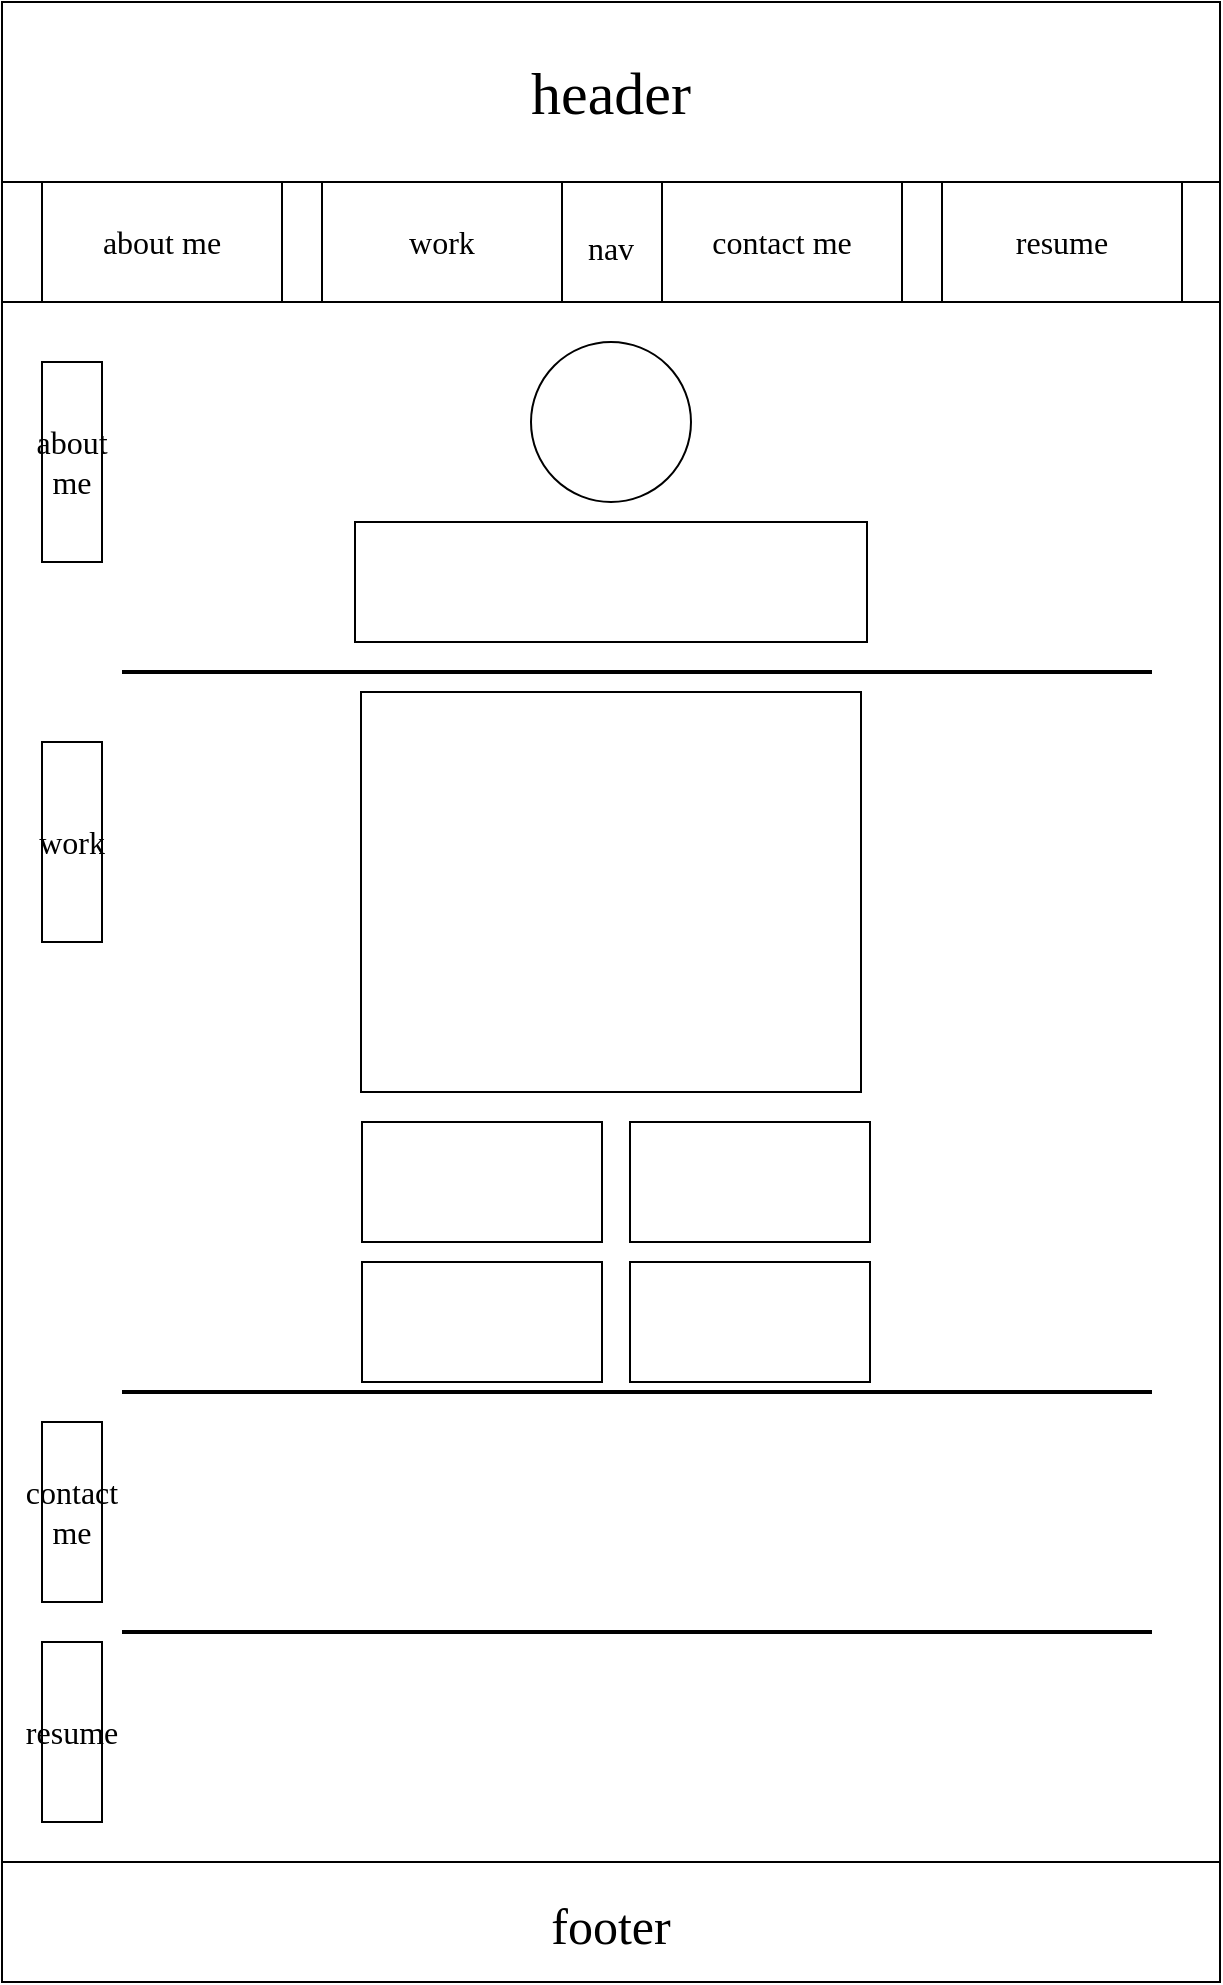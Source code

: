 <mxfile version="18.0.2" type="github">
  <diagram id="znXQW1nJpcu_wtPZKI09" name="Page-1">
    <mxGraphModel dx="691" dy="748" grid="1" gridSize="10" guides="1" tooltips="1" connect="1" arrows="1" fold="1" page="1" pageScale="1" pageWidth="827" pageHeight="1169" background="none" math="0" shadow="0">
      <root>
        <mxCell id="0" />
        <mxCell id="1" parent="0" />
        <mxCell id="AYc5HtcItQ-9JG9zhwu2-2" value="" style="rounded=0;whiteSpace=wrap;html=1;" parent="1" vertex="1">
          <mxGeometry x="100" y="40" width="609" height="990" as="geometry" />
        </mxCell>
        <mxCell id="AYc5HtcItQ-9JG9zhwu2-25" value="header" style="rounded=0;whiteSpace=wrap;html=1;fontFamily=Verdana;fontSize=30;" parent="1" vertex="1">
          <mxGeometry x="100" y="40" width="609" height="90" as="geometry" />
        </mxCell>
        <mxCell id="AYc5HtcItQ-9JG9zhwu2-26" value="&lt;font style=&quot;font-size: 25px;&quot;&gt;footer&lt;/font&gt;" style="rounded=0;whiteSpace=wrap;html=1;fontFamily=Verdana;fontSize=30;" parent="1" vertex="1">
          <mxGeometry x="100" y="970" width="609" height="60" as="geometry" />
        </mxCell>
        <mxCell id="AYc5HtcItQ-9JG9zhwu2-27" value="&lt;font style=&quot;font-size: 16px;&quot;&gt;nav&lt;/font&gt;" style="rounded=0;whiteSpace=wrap;html=1;fontFamily=Verdana;fontSize=25;" parent="1" vertex="1">
          <mxGeometry x="100" y="130" width="609" height="60" as="geometry" />
        </mxCell>
        <mxCell id="AYc5HtcItQ-9JG9zhwu2-28" value="about me" style="rounded=0;whiteSpace=wrap;html=1;fontFamily=Verdana;fontSize=16;" parent="1" vertex="1">
          <mxGeometry x="120" y="130" width="120" height="60" as="geometry" />
        </mxCell>
        <mxCell id="AYc5HtcItQ-9JG9zhwu2-29" value="work" style="rounded=0;whiteSpace=wrap;html=1;fontFamily=Verdana;fontSize=16;" parent="1" vertex="1">
          <mxGeometry x="260" y="130" width="120" height="60" as="geometry" />
        </mxCell>
        <mxCell id="AYc5HtcItQ-9JG9zhwu2-30" value="contact me" style="rounded=0;whiteSpace=wrap;html=1;fontFamily=Verdana;fontSize=16;" parent="1" vertex="1">
          <mxGeometry x="430" y="130" width="120" height="60" as="geometry" />
        </mxCell>
        <mxCell id="AYc5HtcItQ-9JG9zhwu2-31" value="resume" style="rounded=0;whiteSpace=wrap;html=1;fontFamily=Verdana;fontSize=16;" parent="1" vertex="1">
          <mxGeometry x="570" y="130" width="120" height="60" as="geometry" />
        </mxCell>
        <mxCell id="AYc5HtcItQ-9JG9zhwu2-32" value="about me" style="rounded=0;whiteSpace=wrap;html=1;fontFamily=Verdana;fontSize=16;" parent="1" vertex="1">
          <mxGeometry x="120" y="220" width="30" height="100" as="geometry" />
        </mxCell>
        <mxCell id="AYc5HtcItQ-9JG9zhwu2-33" value="work" style="rounded=0;whiteSpace=wrap;html=1;fontFamily=Verdana;fontSize=16;" parent="1" vertex="1">
          <mxGeometry x="120" y="410" width="30" height="100" as="geometry" />
        </mxCell>
        <mxCell id="AYc5HtcItQ-9JG9zhwu2-34" value="contact me" style="rounded=0;whiteSpace=wrap;html=1;fontFamily=Verdana;fontSize=16;" parent="1" vertex="1">
          <mxGeometry x="120" y="750" width="30" height="90" as="geometry" />
        </mxCell>
        <mxCell id="AYc5HtcItQ-9JG9zhwu2-35" value="resume" style="rounded=0;whiteSpace=wrap;html=1;fontFamily=Verdana;fontSize=16;" parent="1" vertex="1">
          <mxGeometry x="120" y="860" width="30" height="90" as="geometry" />
        </mxCell>
        <mxCell id="AYc5HtcItQ-9JG9zhwu2-38" value="" style="line;strokeWidth=2;html=1;fontFamily=Verdana;fontSize=16;" parent="1" vertex="1">
          <mxGeometry x="160" y="370" width="515" height="10" as="geometry" />
        </mxCell>
        <mxCell id="AYc5HtcItQ-9JG9zhwu2-40" value="" style="line;strokeWidth=2;html=1;fontFamily=Verdana;fontSize=16;" parent="1" vertex="1">
          <mxGeometry x="160" y="730" width="515" height="10" as="geometry" />
        </mxCell>
        <mxCell id="AYc5HtcItQ-9JG9zhwu2-41" value="" style="line;strokeWidth=2;html=1;fontFamily=Verdana;fontSize=16;" parent="1" vertex="1">
          <mxGeometry x="160" y="850" width="515" height="10" as="geometry" />
        </mxCell>
        <mxCell id="AYc5HtcItQ-9JG9zhwu2-42" value="" style="rounded=0;whiteSpace=wrap;html=1;fontFamily=Verdana;fontSize=16;" parent="1" vertex="1">
          <mxGeometry x="280" y="670" width="120" height="60" as="geometry" />
        </mxCell>
        <mxCell id="AYc5HtcItQ-9JG9zhwu2-43" value="" style="rounded=0;whiteSpace=wrap;html=1;fontFamily=Verdana;fontSize=16;" parent="1" vertex="1">
          <mxGeometry x="414" y="670" width="120" height="60" as="geometry" />
        </mxCell>
        <mxCell id="AYc5HtcItQ-9JG9zhwu2-44" value="" style="rounded=0;whiteSpace=wrap;html=1;fontFamily=Verdana;fontSize=16;" parent="1" vertex="1">
          <mxGeometry x="280" y="600" width="120" height="60" as="geometry" />
        </mxCell>
        <mxCell id="AYc5HtcItQ-9JG9zhwu2-45" value="" style="rounded=0;whiteSpace=wrap;html=1;fontFamily=Verdana;fontSize=16;" parent="1" vertex="1">
          <mxGeometry x="279.5" y="385" width="250" height="200" as="geometry" />
        </mxCell>
        <mxCell id="AYc5HtcItQ-9JG9zhwu2-46" value="" style="rounded=0;whiteSpace=wrap;html=1;fontFamily=Verdana;fontSize=16;" parent="1" vertex="1">
          <mxGeometry x="414" y="600" width="120" height="60" as="geometry" />
        </mxCell>
        <mxCell id="jZaJrE2Yawj12TwJCbeb-1" value="" style="ellipse;whiteSpace=wrap;html=1;aspect=fixed;" vertex="1" parent="1">
          <mxGeometry x="364.5" y="210" width="80" height="80" as="geometry" />
        </mxCell>
        <mxCell id="jZaJrE2Yawj12TwJCbeb-2" value="" style="rounded=0;whiteSpace=wrap;html=1;" vertex="1" parent="1">
          <mxGeometry x="276.5" y="300" width="256" height="60" as="geometry" />
        </mxCell>
      </root>
    </mxGraphModel>
  </diagram>
</mxfile>
